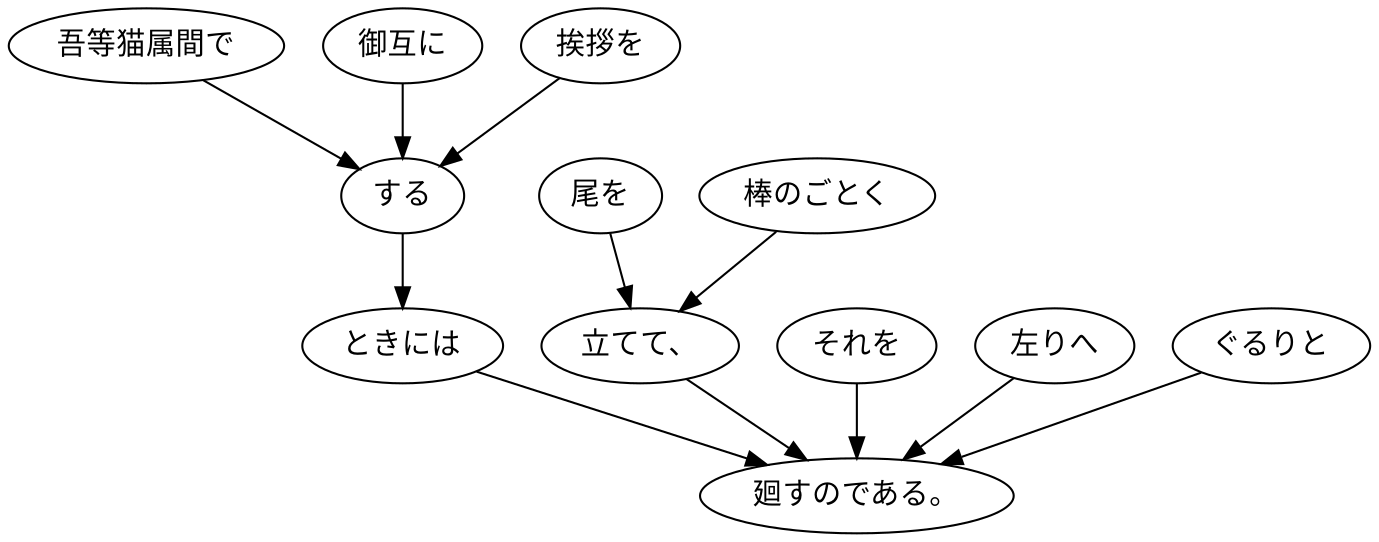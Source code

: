 digraph graph663 {
	node0 [label="吾等猫属間で"];
	node1 [label="御互に"];
	node2 [label="挨拶を"];
	node3 [label="する"];
	node4 [label="ときには"];
	node5 [label="尾を"];
	node6 [label="棒のごとく"];
	node7 [label="立てて、"];
	node8 [label="それを"];
	node9 [label="左りへ"];
	node10 [label="ぐるりと"];
	node11 [label="廻すのである。"];
	node0 -> node3;
	node1 -> node3;
	node2 -> node3;
	node3 -> node4;
	node4 -> node11;
	node5 -> node7;
	node6 -> node7;
	node7 -> node11;
	node8 -> node11;
	node9 -> node11;
	node10 -> node11;
}
